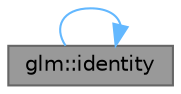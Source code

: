 digraph "glm::identity"
{
 // LATEX_PDF_SIZE
  bgcolor="transparent";
  edge [fontname=Helvetica,fontsize=10,labelfontname=Helvetica,labelfontsize=10];
  node [fontname=Helvetica,fontsize=10,shape=box,height=0.2,width=0.4];
  rankdir="LR";
  Node1 [id="Node000001",label="glm::identity",height=0.2,width=0.4,color="gray40", fillcolor="grey60", style="filled", fontcolor="black",tooltip="Builds an identity matrix."];
  Node1 -> Node1 [id="edge3_Node000001_Node000001",color="steelblue1",style="solid",tooltip=" "];
}
